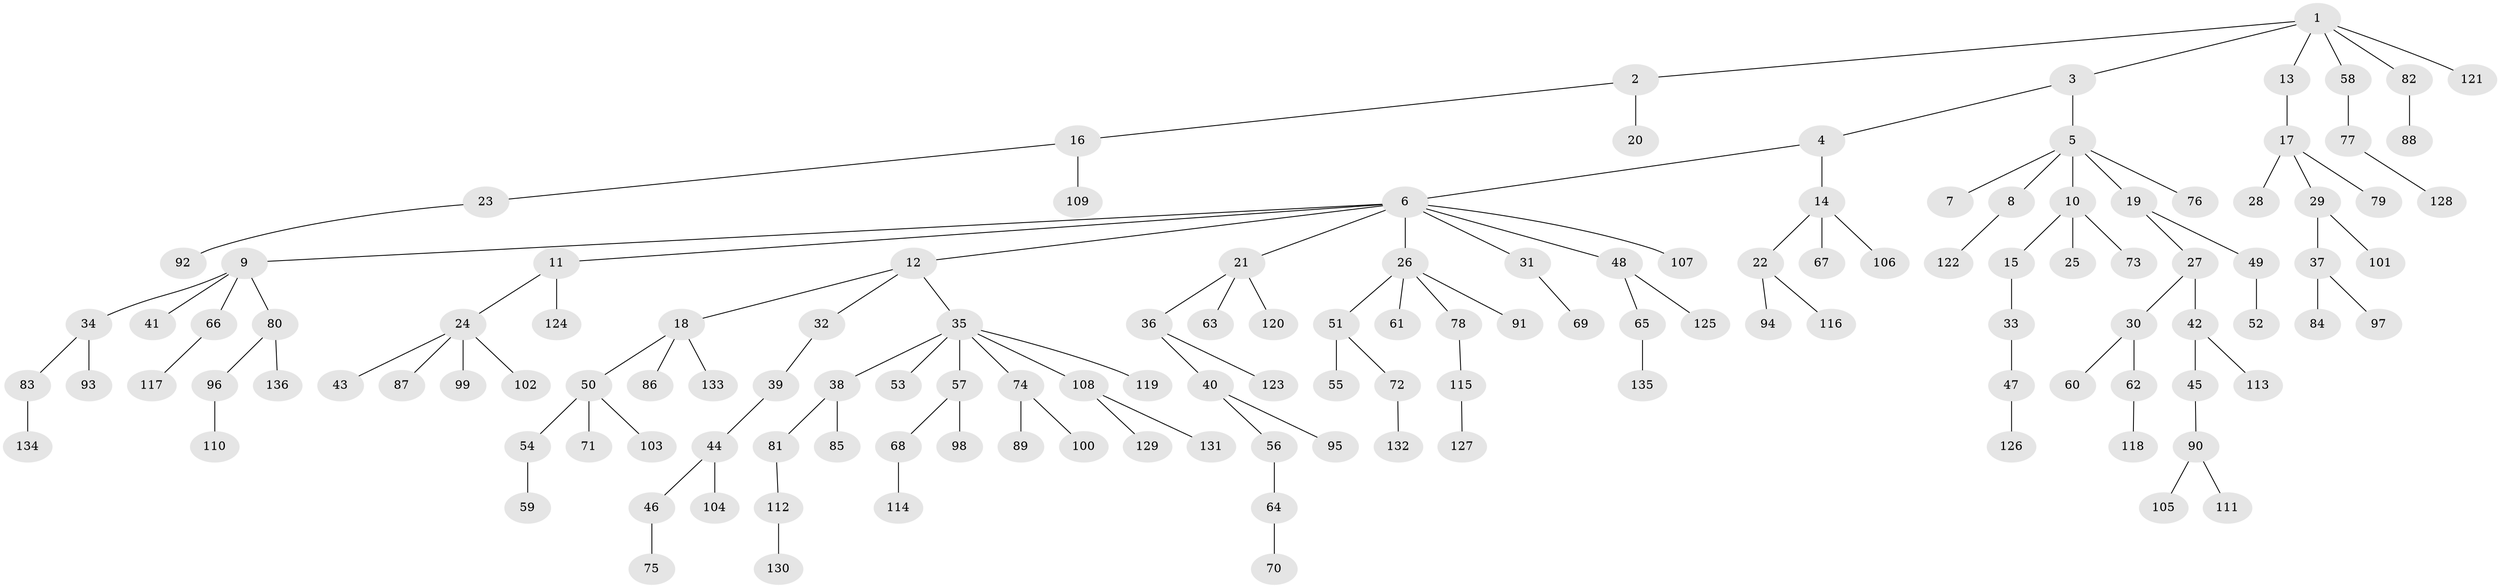 // Generated by graph-tools (version 1.1) at 2025/26/03/09/25 03:26:31]
// undirected, 136 vertices, 135 edges
graph export_dot {
graph [start="1"]
  node [color=gray90,style=filled];
  1;
  2;
  3;
  4;
  5;
  6;
  7;
  8;
  9;
  10;
  11;
  12;
  13;
  14;
  15;
  16;
  17;
  18;
  19;
  20;
  21;
  22;
  23;
  24;
  25;
  26;
  27;
  28;
  29;
  30;
  31;
  32;
  33;
  34;
  35;
  36;
  37;
  38;
  39;
  40;
  41;
  42;
  43;
  44;
  45;
  46;
  47;
  48;
  49;
  50;
  51;
  52;
  53;
  54;
  55;
  56;
  57;
  58;
  59;
  60;
  61;
  62;
  63;
  64;
  65;
  66;
  67;
  68;
  69;
  70;
  71;
  72;
  73;
  74;
  75;
  76;
  77;
  78;
  79;
  80;
  81;
  82;
  83;
  84;
  85;
  86;
  87;
  88;
  89;
  90;
  91;
  92;
  93;
  94;
  95;
  96;
  97;
  98;
  99;
  100;
  101;
  102;
  103;
  104;
  105;
  106;
  107;
  108;
  109;
  110;
  111;
  112;
  113;
  114;
  115;
  116;
  117;
  118;
  119;
  120;
  121;
  122;
  123;
  124;
  125;
  126;
  127;
  128;
  129;
  130;
  131;
  132;
  133;
  134;
  135;
  136;
  1 -- 2;
  1 -- 3;
  1 -- 13;
  1 -- 58;
  1 -- 82;
  1 -- 121;
  2 -- 16;
  2 -- 20;
  3 -- 4;
  3 -- 5;
  4 -- 6;
  4 -- 14;
  5 -- 7;
  5 -- 8;
  5 -- 10;
  5 -- 19;
  5 -- 76;
  6 -- 9;
  6 -- 11;
  6 -- 12;
  6 -- 21;
  6 -- 26;
  6 -- 31;
  6 -- 48;
  6 -- 107;
  8 -- 122;
  9 -- 34;
  9 -- 41;
  9 -- 66;
  9 -- 80;
  10 -- 15;
  10 -- 25;
  10 -- 73;
  11 -- 24;
  11 -- 124;
  12 -- 18;
  12 -- 32;
  12 -- 35;
  13 -- 17;
  14 -- 22;
  14 -- 67;
  14 -- 106;
  15 -- 33;
  16 -- 23;
  16 -- 109;
  17 -- 28;
  17 -- 29;
  17 -- 79;
  18 -- 50;
  18 -- 86;
  18 -- 133;
  19 -- 27;
  19 -- 49;
  21 -- 36;
  21 -- 63;
  21 -- 120;
  22 -- 94;
  22 -- 116;
  23 -- 92;
  24 -- 43;
  24 -- 87;
  24 -- 99;
  24 -- 102;
  26 -- 51;
  26 -- 61;
  26 -- 78;
  26 -- 91;
  27 -- 30;
  27 -- 42;
  29 -- 37;
  29 -- 101;
  30 -- 60;
  30 -- 62;
  31 -- 69;
  32 -- 39;
  33 -- 47;
  34 -- 83;
  34 -- 93;
  35 -- 38;
  35 -- 53;
  35 -- 57;
  35 -- 74;
  35 -- 108;
  35 -- 119;
  36 -- 40;
  36 -- 123;
  37 -- 84;
  37 -- 97;
  38 -- 81;
  38 -- 85;
  39 -- 44;
  40 -- 56;
  40 -- 95;
  42 -- 45;
  42 -- 113;
  44 -- 46;
  44 -- 104;
  45 -- 90;
  46 -- 75;
  47 -- 126;
  48 -- 65;
  48 -- 125;
  49 -- 52;
  50 -- 54;
  50 -- 71;
  50 -- 103;
  51 -- 55;
  51 -- 72;
  54 -- 59;
  56 -- 64;
  57 -- 68;
  57 -- 98;
  58 -- 77;
  62 -- 118;
  64 -- 70;
  65 -- 135;
  66 -- 117;
  68 -- 114;
  72 -- 132;
  74 -- 89;
  74 -- 100;
  77 -- 128;
  78 -- 115;
  80 -- 96;
  80 -- 136;
  81 -- 112;
  82 -- 88;
  83 -- 134;
  90 -- 105;
  90 -- 111;
  96 -- 110;
  108 -- 129;
  108 -- 131;
  112 -- 130;
  115 -- 127;
}
